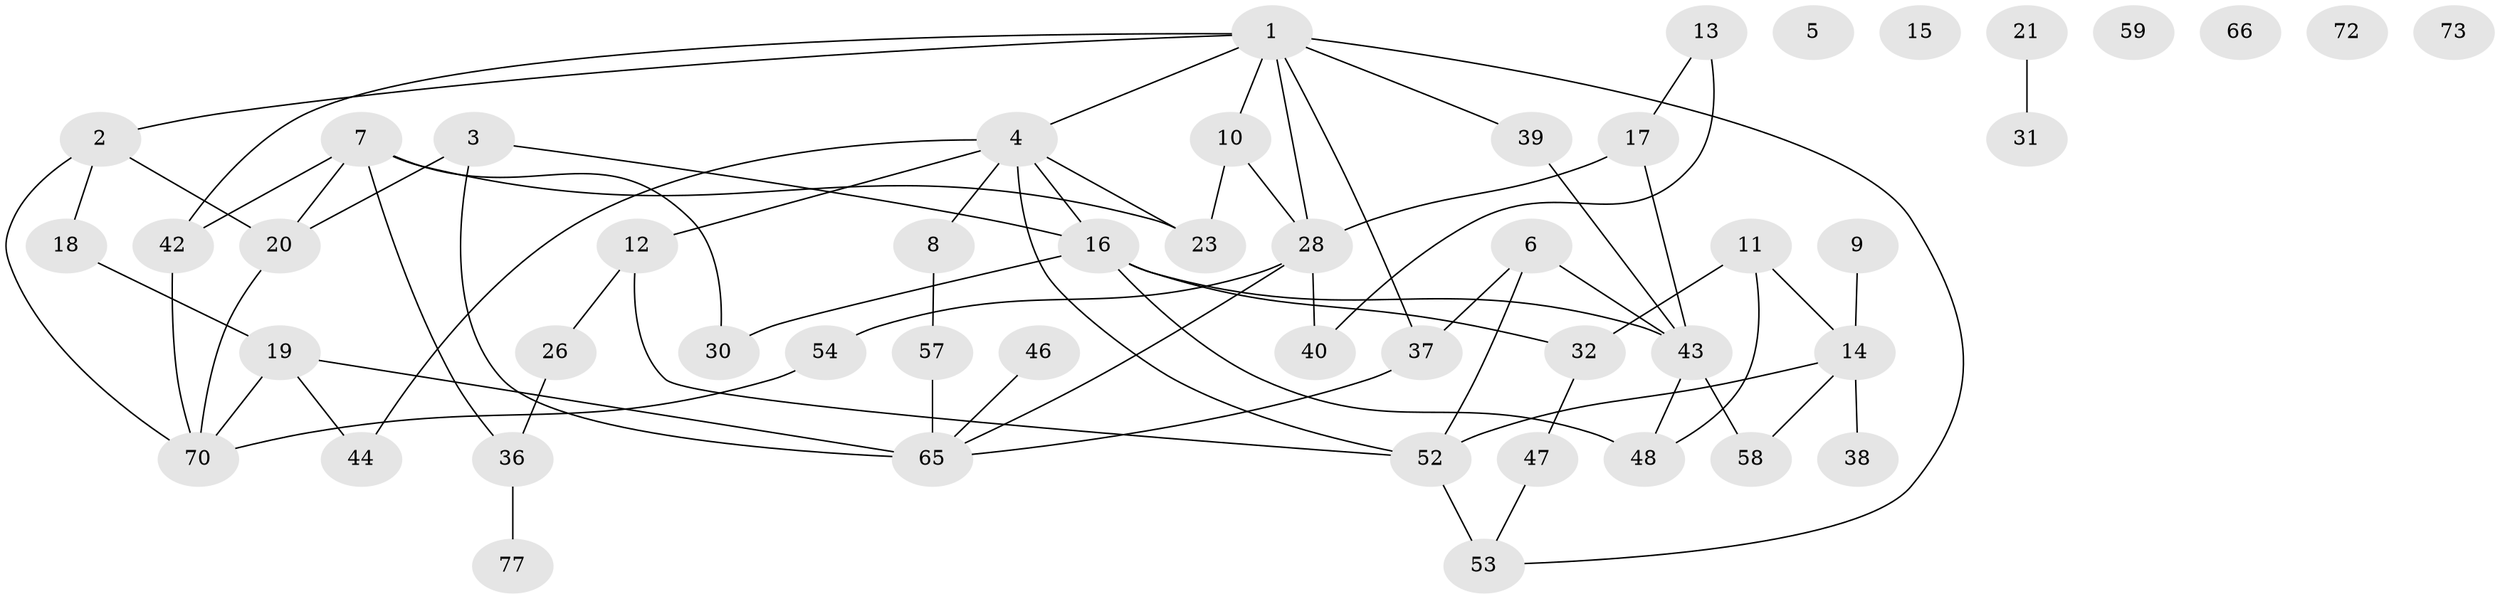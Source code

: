 // original degree distribution, {5: 0.13924050632911392, 1: 0.11392405063291139, 3: 0.22784810126582278, 0: 0.0759493670886076, 2: 0.31645569620253167, 4: 0.12658227848101267}
// Generated by graph-tools (version 1.1) at 2025/41/03/06/25 10:41:19]
// undirected, 50 vertices, 70 edges
graph export_dot {
graph [start="1"]
  node [color=gray90,style=filled];
  1 [super="+27"];
  2 [super="+63"];
  3 [super="+71"];
  4 [super="+74"];
  5;
  6 [super="+29"];
  7 [super="+34"];
  8;
  9;
  10;
  11 [super="+45"];
  12 [super="+25"];
  13 [super="+33"];
  14 [super="+50"];
  15;
  16 [super="+22"];
  17;
  18 [super="+24"];
  19 [super="+75"];
  20 [super="+49"];
  21;
  23 [super="+79"];
  26 [super="+41"];
  28 [super="+67"];
  30 [super="+64"];
  31;
  32 [super="+35"];
  36 [super="+76"];
  37;
  38;
  39;
  40;
  42 [super="+60"];
  43 [super="+51"];
  44 [super="+56"];
  46;
  47;
  48 [super="+69"];
  52 [super="+62"];
  53 [super="+61"];
  54 [super="+55"];
  57;
  58;
  59;
  65 [super="+68"];
  66;
  70 [super="+78"];
  72;
  73;
  77;
  1 -- 4;
  1 -- 10;
  1 -- 28;
  1 -- 2;
  1 -- 53;
  1 -- 37;
  1 -- 39;
  1 -- 42;
  2 -- 20;
  2 -- 70;
  2 -- 18;
  3 -- 20;
  3 -- 16;
  3 -- 65;
  4 -- 8;
  4 -- 52;
  4 -- 16;
  4 -- 12;
  4 -- 44;
  4 -- 23;
  6 -- 43;
  6 -- 37;
  6 -- 52;
  7 -- 20;
  7 -- 36;
  7 -- 42;
  7 -- 30;
  7 -- 23;
  8 -- 57;
  9 -- 14;
  10 -- 28;
  10 -- 23;
  11 -- 14;
  11 -- 32;
  11 -- 48;
  12 -- 52;
  12 -- 26;
  13 -- 17;
  13 -- 40;
  14 -- 38;
  14 -- 52 [weight=2];
  14 -- 58 [weight=2];
  16 -- 32;
  16 -- 48;
  16 -- 30;
  16 -- 43;
  17 -- 28;
  17 -- 43;
  18 -- 19 [weight=2];
  19 -- 65 [weight=2];
  19 -- 70;
  19 -- 44;
  20 -- 70;
  21 -- 31;
  26 -- 36;
  28 -- 54;
  28 -- 65;
  28 -- 40;
  32 -- 47;
  36 -- 77;
  37 -- 65;
  39 -- 43;
  42 -- 70;
  43 -- 48;
  43 -- 58;
  46 -- 65;
  47 -- 53;
  52 -- 53 [weight=2];
  54 -- 70;
  57 -- 65;
}
